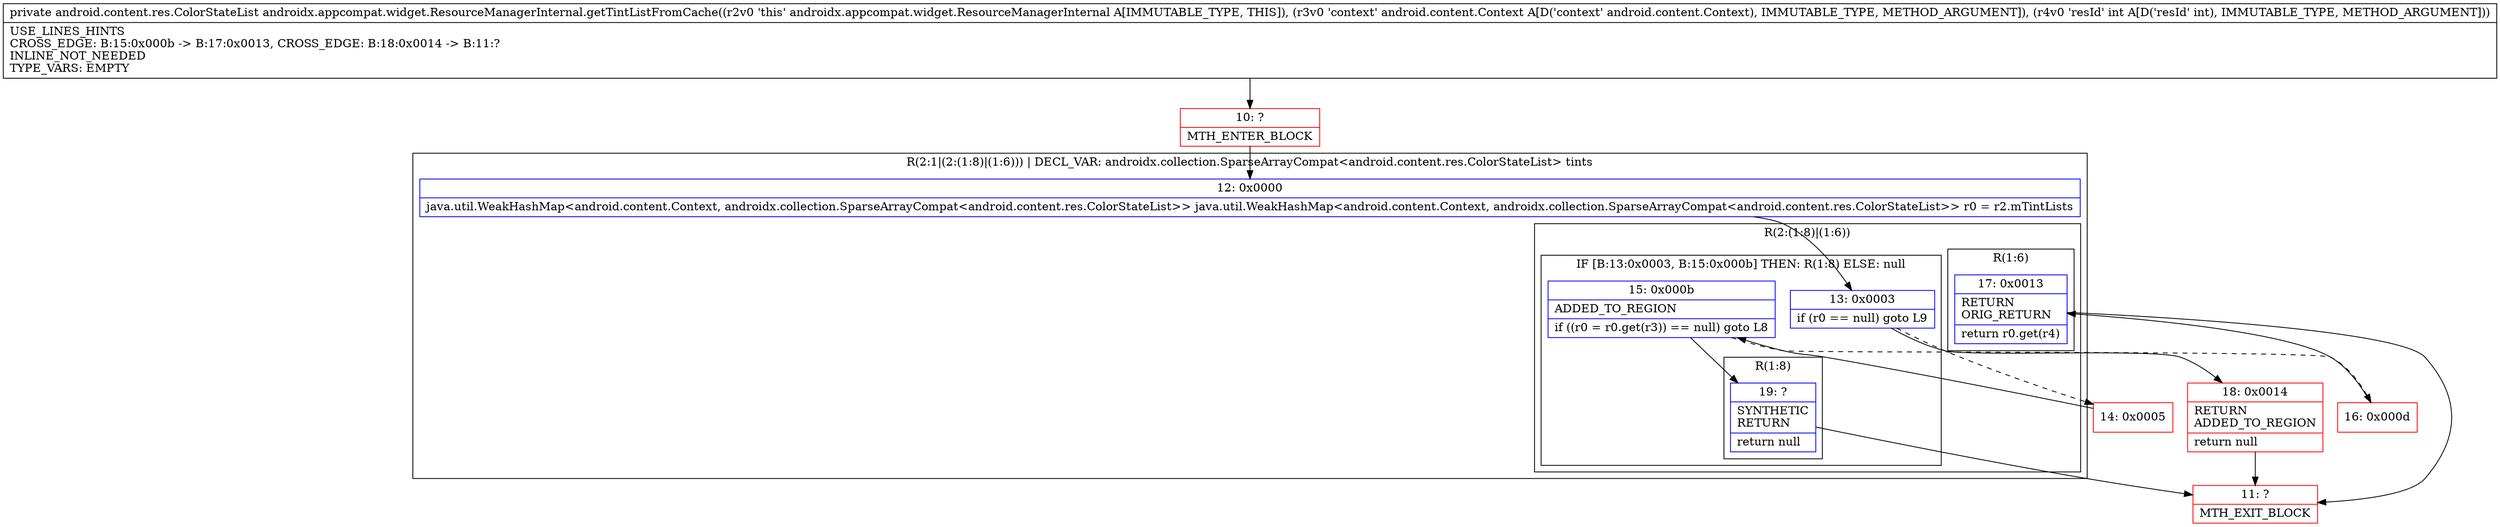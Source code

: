digraph "CFG forandroidx.appcompat.widget.ResourceManagerInternal.getTintListFromCache(Landroid\/content\/Context;I)Landroid\/content\/res\/ColorStateList;" {
subgraph cluster_Region_1273082216 {
label = "R(2:1|(2:(1:8)|(1:6))) | DECL_VAR: androidx.collection.SparseArrayCompat\<android.content.res.ColorStateList\> tints\l";
node [shape=record,color=blue];
Node_12 [shape=record,label="{12\:\ 0x0000|java.util.WeakHashMap\<android.content.Context, androidx.collection.SparseArrayCompat\<android.content.res.ColorStateList\>\> java.util.WeakHashMap\<android.content.Context, androidx.collection.SparseArrayCompat\<android.content.res.ColorStateList\>\> r0 = r2.mTintLists\l}"];
subgraph cluster_Region_1262175043 {
label = "R(2:(1:8)|(1:6))";
node [shape=record,color=blue];
subgraph cluster_IfRegion_700528412 {
label = "IF [B:13:0x0003, B:15:0x000b] THEN: R(1:8) ELSE: null";
node [shape=record,color=blue];
Node_13 [shape=record,label="{13\:\ 0x0003|if (r0 == null) goto L9\l}"];
Node_15 [shape=record,label="{15\:\ 0x000b|ADDED_TO_REGION\l|if ((r0 = r0.get(r3)) == null) goto L8\l}"];
subgraph cluster_Region_338697063 {
label = "R(1:8)";
node [shape=record,color=blue];
Node_19 [shape=record,label="{19\:\ ?|SYNTHETIC\lRETURN\l|return null\l}"];
}
}
subgraph cluster_Region_627916891 {
label = "R(1:6)";
node [shape=record,color=blue];
Node_17 [shape=record,label="{17\:\ 0x0013|RETURN\lORIG_RETURN\l|return r0.get(r4)\l}"];
}
}
}
Node_10 [shape=record,color=red,label="{10\:\ ?|MTH_ENTER_BLOCK\l}"];
Node_14 [shape=record,color=red,label="{14\:\ 0x0005}"];
Node_16 [shape=record,color=red,label="{16\:\ 0x000d}"];
Node_11 [shape=record,color=red,label="{11\:\ ?|MTH_EXIT_BLOCK\l}"];
Node_18 [shape=record,color=red,label="{18\:\ 0x0014|RETURN\lADDED_TO_REGION\l|return null\l}"];
MethodNode[shape=record,label="{private android.content.res.ColorStateList androidx.appcompat.widget.ResourceManagerInternal.getTintListFromCache((r2v0 'this' androidx.appcompat.widget.ResourceManagerInternal A[IMMUTABLE_TYPE, THIS]), (r3v0 'context' android.content.Context A[D('context' android.content.Context), IMMUTABLE_TYPE, METHOD_ARGUMENT]), (r4v0 'resId' int A[D('resId' int), IMMUTABLE_TYPE, METHOD_ARGUMENT]))  | USE_LINES_HINTS\lCROSS_EDGE: B:15:0x000b \-\> B:17:0x0013, CROSS_EDGE: B:18:0x0014 \-\> B:11:?\lINLINE_NOT_NEEDED\lTYPE_VARS: EMPTY\l}"];
MethodNode -> Node_10;Node_12 -> Node_13;
Node_13 -> Node_14[style=dashed];
Node_13 -> Node_18;
Node_15 -> Node_16[style=dashed];
Node_15 -> Node_19;
Node_19 -> Node_11;
Node_17 -> Node_11;
Node_10 -> Node_12;
Node_14 -> Node_15;
Node_16 -> Node_17;
Node_18 -> Node_11;
}

